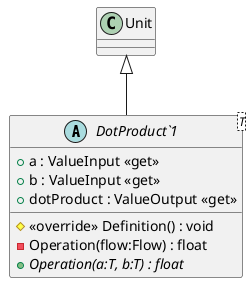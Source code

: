 @startuml
abstract class "DotProduct`1"<T> {
    + a : ValueInput <<get>>
    + b : ValueInput <<get>>
    + dotProduct : ValueOutput <<get>>
    # <<override>> Definition() : void
    - Operation(flow:Flow) : float
    + {abstract} Operation(a:T, b:T) : float
}
Unit <|-- "DotProduct`1"
@enduml
